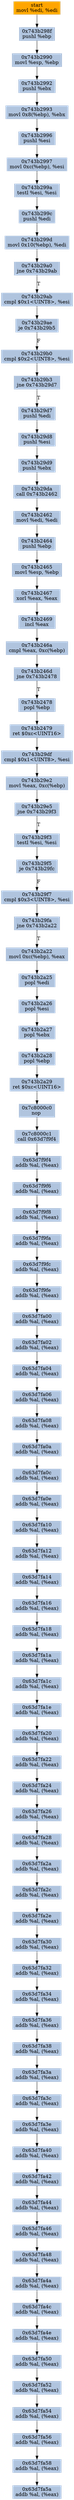 digraph G {
node[shape=rectangle,style=filled,fillcolor=lightsteelblue,color=lightsteelblue]
bgcolor="transparent"
a0x743b298dmovl_edi_edi[label="start\nmovl %edi, %edi",color="lightgrey",fillcolor="orange"];
a0x743b298fpushl_ebp[label="0x743b298f\npushl %ebp"];
a0x743b2990movl_esp_ebp[label="0x743b2990\nmovl %esp, %ebp"];
a0x743b2992pushl_ebx[label="0x743b2992\npushl %ebx"];
a0x743b2993movl_0x8ebp__ebx[label="0x743b2993\nmovl 0x8(%ebp), %ebx"];
a0x743b2996pushl_esi[label="0x743b2996\npushl %esi"];
a0x743b2997movl_0xcebp__esi[label="0x743b2997\nmovl 0xc(%ebp), %esi"];
a0x743b299atestl_esi_esi[label="0x743b299a\ntestl %esi, %esi"];
a0x743b299cpushl_edi[label="0x743b299c\npushl %edi"];
a0x743b299dmovl_0x10ebp__edi[label="0x743b299d\nmovl 0x10(%ebp), %edi"];
a0x743b29a0jne_0x743b29ab[label="0x743b29a0\njne 0x743b29ab"];
a0x743b29abcmpl_0x1UINT8_esi[label="0x743b29ab\ncmpl $0x1<UINT8>, %esi"];
a0x743b29aeje_0x743b29b5[label="0x743b29ae\nje 0x743b29b5"];
a0x743b29b0cmpl_0x2UINT8_esi[label="0x743b29b0\ncmpl $0x2<UINT8>, %esi"];
a0x743b29b3jne_0x743b29d7[label="0x743b29b3\njne 0x743b29d7"];
a0x743b29d7pushl_edi[label="0x743b29d7\npushl %edi"];
a0x743b29d8pushl_esi[label="0x743b29d8\npushl %esi"];
a0x743b29d9pushl_ebx[label="0x743b29d9\npushl %ebx"];
a0x743b29dacall_0x743b2462[label="0x743b29da\ncall 0x743b2462"];
a0x743b2462movl_edi_edi[label="0x743b2462\nmovl %edi, %edi"];
a0x743b2464pushl_ebp[label="0x743b2464\npushl %ebp"];
a0x743b2465movl_esp_ebp[label="0x743b2465\nmovl %esp, %ebp"];
a0x743b2467xorl_eax_eax[label="0x743b2467\nxorl %eax, %eax"];
a0x743b2469incl_eax[label="0x743b2469\nincl %eax"];
a0x743b246acmpl_eax_0xcebp_[label="0x743b246a\ncmpl %eax, 0xc(%ebp)"];
a0x743b246djne_0x743b2478[label="0x743b246d\njne 0x743b2478"];
a0x743b2478popl_ebp[label="0x743b2478\npopl %ebp"];
a0x743b2479ret_0xcUINT16[label="0x743b2479\nret $0xc<UINT16>"];
a0x743b29dfcmpl_0x1UINT8_esi[label="0x743b29df\ncmpl $0x1<UINT8>, %esi"];
a0x743b29e2movl_eax_0xcebp_[label="0x743b29e2\nmovl %eax, 0xc(%ebp)"];
a0x743b29e5jne_0x743b29f3[label="0x743b29e5\njne 0x743b29f3"];
a0x743b29f3testl_esi_esi[label="0x743b29f3\ntestl %esi, %esi"];
a0x743b29f5je_0x743b29fc[label="0x743b29f5\nje 0x743b29fc"];
a0x743b29f7cmpl_0x3UINT8_esi[label="0x743b29f7\ncmpl $0x3<UINT8>, %esi"];
a0x743b29fajne_0x743b2a22[label="0x743b29fa\njne 0x743b2a22"];
a0x743b2a22movl_0xcebp__eax[label="0x743b2a22\nmovl 0xc(%ebp), %eax"];
a0x743b2a25popl_edi[label="0x743b2a25\npopl %edi"];
a0x743b2a26popl_esi[label="0x743b2a26\npopl %esi"];
a0x743b2a27popl_ebx[label="0x743b2a27\npopl %ebx"];
a0x743b2a28popl_ebp[label="0x743b2a28\npopl %ebp"];
a0x743b2a29ret_0xcUINT16[label="0x743b2a29\nret $0xc<UINT16>"];
a0x7c8000c0nop_[label="0x7c8000c0\nnop "];
a0x7c8000c1call_0x63d7f9f4[label="0x7c8000c1\ncall 0x63d7f9f4"];
a0x63d7f9f4addb_al_eax_[label="0x63d7f9f4\naddb %al, (%eax)"];
a0x63d7f9f6addb_al_eax_[label="0x63d7f9f6\naddb %al, (%eax)"];
a0x63d7f9f8addb_al_eax_[label="0x63d7f9f8\naddb %al, (%eax)"];
a0x63d7f9faaddb_al_eax_[label="0x63d7f9fa\naddb %al, (%eax)"];
a0x63d7f9fcaddb_al_eax_[label="0x63d7f9fc\naddb %al, (%eax)"];
a0x63d7f9feaddb_al_eax_[label="0x63d7f9fe\naddb %al, (%eax)"];
a0x63d7fa00addb_al_eax_[label="0x63d7fa00\naddb %al, (%eax)"];
a0x63d7fa02addb_al_eax_[label="0x63d7fa02\naddb %al, (%eax)"];
a0x63d7fa04addb_al_eax_[label="0x63d7fa04\naddb %al, (%eax)"];
a0x63d7fa06addb_al_eax_[label="0x63d7fa06\naddb %al, (%eax)"];
a0x63d7fa08addb_al_eax_[label="0x63d7fa08\naddb %al, (%eax)"];
a0x63d7fa0aaddb_al_eax_[label="0x63d7fa0a\naddb %al, (%eax)"];
a0x63d7fa0caddb_al_eax_[label="0x63d7fa0c\naddb %al, (%eax)"];
a0x63d7fa0eaddb_al_eax_[label="0x63d7fa0e\naddb %al, (%eax)"];
a0x63d7fa10addb_al_eax_[label="0x63d7fa10\naddb %al, (%eax)"];
a0x63d7fa12addb_al_eax_[label="0x63d7fa12\naddb %al, (%eax)"];
a0x63d7fa14addb_al_eax_[label="0x63d7fa14\naddb %al, (%eax)"];
a0x63d7fa16addb_al_eax_[label="0x63d7fa16\naddb %al, (%eax)"];
a0x63d7fa18addb_al_eax_[label="0x63d7fa18\naddb %al, (%eax)"];
a0x63d7fa1aaddb_al_eax_[label="0x63d7fa1a\naddb %al, (%eax)"];
a0x63d7fa1caddb_al_eax_[label="0x63d7fa1c\naddb %al, (%eax)"];
a0x63d7fa1eaddb_al_eax_[label="0x63d7fa1e\naddb %al, (%eax)"];
a0x63d7fa20addb_al_eax_[label="0x63d7fa20\naddb %al, (%eax)"];
a0x63d7fa22addb_al_eax_[label="0x63d7fa22\naddb %al, (%eax)"];
a0x63d7fa24addb_al_eax_[label="0x63d7fa24\naddb %al, (%eax)"];
a0x63d7fa26addb_al_eax_[label="0x63d7fa26\naddb %al, (%eax)"];
a0x63d7fa28addb_al_eax_[label="0x63d7fa28\naddb %al, (%eax)"];
a0x63d7fa2aaddb_al_eax_[label="0x63d7fa2a\naddb %al, (%eax)"];
a0x63d7fa2caddb_al_eax_[label="0x63d7fa2c\naddb %al, (%eax)"];
a0x63d7fa2eaddb_al_eax_[label="0x63d7fa2e\naddb %al, (%eax)"];
a0x63d7fa30addb_al_eax_[label="0x63d7fa30\naddb %al, (%eax)"];
a0x63d7fa32addb_al_eax_[label="0x63d7fa32\naddb %al, (%eax)"];
a0x63d7fa34addb_al_eax_[label="0x63d7fa34\naddb %al, (%eax)"];
a0x63d7fa36addb_al_eax_[label="0x63d7fa36\naddb %al, (%eax)"];
a0x63d7fa38addb_al_eax_[label="0x63d7fa38\naddb %al, (%eax)"];
a0x63d7fa3aaddb_al_eax_[label="0x63d7fa3a\naddb %al, (%eax)"];
a0x63d7fa3caddb_al_eax_[label="0x63d7fa3c\naddb %al, (%eax)"];
a0x63d7fa3eaddb_al_eax_[label="0x63d7fa3e\naddb %al, (%eax)"];
a0x63d7fa40addb_al_eax_[label="0x63d7fa40\naddb %al, (%eax)"];
a0x63d7fa42addb_al_eax_[label="0x63d7fa42\naddb %al, (%eax)"];
a0x63d7fa44addb_al_eax_[label="0x63d7fa44\naddb %al, (%eax)"];
a0x63d7fa46addb_al_eax_[label="0x63d7fa46\naddb %al, (%eax)"];
a0x63d7fa48addb_al_eax_[label="0x63d7fa48\naddb %al, (%eax)"];
a0x63d7fa4aaddb_al_eax_[label="0x63d7fa4a\naddb %al, (%eax)"];
a0x63d7fa4caddb_al_eax_[label="0x63d7fa4c\naddb %al, (%eax)"];
a0x63d7fa4eaddb_al_eax_[label="0x63d7fa4e\naddb %al, (%eax)"];
a0x63d7fa50addb_al_eax_[label="0x63d7fa50\naddb %al, (%eax)"];
a0x63d7fa52addb_al_eax_[label="0x63d7fa52\naddb %al, (%eax)"];
a0x63d7fa54addb_al_eax_[label="0x63d7fa54\naddb %al, (%eax)"];
a0x63d7fa56addb_al_eax_[label="0x63d7fa56\naddb %al, (%eax)"];
a0x63d7fa58addb_al_eax_[label="0x63d7fa58\naddb %al, (%eax)"];
a0x63d7fa5aaddb_al_eax_[label="0x63d7fa5a\naddb %al, (%eax)"];
a0x743b298dmovl_edi_edi -> a0x743b298fpushl_ebp [color="#000000"];
a0x743b298fpushl_ebp -> a0x743b2990movl_esp_ebp [color="#000000"];
a0x743b2990movl_esp_ebp -> a0x743b2992pushl_ebx [color="#000000"];
a0x743b2992pushl_ebx -> a0x743b2993movl_0x8ebp__ebx [color="#000000"];
a0x743b2993movl_0x8ebp__ebx -> a0x743b2996pushl_esi [color="#000000"];
a0x743b2996pushl_esi -> a0x743b2997movl_0xcebp__esi [color="#000000"];
a0x743b2997movl_0xcebp__esi -> a0x743b299atestl_esi_esi [color="#000000"];
a0x743b299atestl_esi_esi -> a0x743b299cpushl_edi [color="#000000"];
a0x743b299cpushl_edi -> a0x743b299dmovl_0x10ebp__edi [color="#000000"];
a0x743b299dmovl_0x10ebp__edi -> a0x743b29a0jne_0x743b29ab [color="#000000"];
a0x743b29a0jne_0x743b29ab -> a0x743b29abcmpl_0x1UINT8_esi [color="#000000",label="T"];
a0x743b29abcmpl_0x1UINT8_esi -> a0x743b29aeje_0x743b29b5 [color="#000000"];
a0x743b29aeje_0x743b29b5 -> a0x743b29b0cmpl_0x2UINT8_esi [color="#000000",label="F"];
a0x743b29b0cmpl_0x2UINT8_esi -> a0x743b29b3jne_0x743b29d7 [color="#000000"];
a0x743b29b3jne_0x743b29d7 -> a0x743b29d7pushl_edi [color="#000000",label="T"];
a0x743b29d7pushl_edi -> a0x743b29d8pushl_esi [color="#000000"];
a0x743b29d8pushl_esi -> a0x743b29d9pushl_ebx [color="#000000"];
a0x743b29d9pushl_ebx -> a0x743b29dacall_0x743b2462 [color="#000000"];
a0x743b29dacall_0x743b2462 -> a0x743b2462movl_edi_edi [color="#000000"];
a0x743b2462movl_edi_edi -> a0x743b2464pushl_ebp [color="#000000"];
a0x743b2464pushl_ebp -> a0x743b2465movl_esp_ebp [color="#000000"];
a0x743b2465movl_esp_ebp -> a0x743b2467xorl_eax_eax [color="#000000"];
a0x743b2467xorl_eax_eax -> a0x743b2469incl_eax [color="#000000"];
a0x743b2469incl_eax -> a0x743b246acmpl_eax_0xcebp_ [color="#000000"];
a0x743b246acmpl_eax_0xcebp_ -> a0x743b246djne_0x743b2478 [color="#000000"];
a0x743b246djne_0x743b2478 -> a0x743b2478popl_ebp [color="#000000",label="T"];
a0x743b2478popl_ebp -> a0x743b2479ret_0xcUINT16 [color="#000000"];
a0x743b2479ret_0xcUINT16 -> a0x743b29dfcmpl_0x1UINT8_esi [color="#000000"];
a0x743b29dfcmpl_0x1UINT8_esi -> a0x743b29e2movl_eax_0xcebp_ [color="#000000"];
a0x743b29e2movl_eax_0xcebp_ -> a0x743b29e5jne_0x743b29f3 [color="#000000"];
a0x743b29e5jne_0x743b29f3 -> a0x743b29f3testl_esi_esi [color="#000000",label="T"];
a0x743b29f3testl_esi_esi -> a0x743b29f5je_0x743b29fc [color="#000000"];
a0x743b29f5je_0x743b29fc -> a0x743b29f7cmpl_0x3UINT8_esi [color="#000000",label="F"];
a0x743b29f7cmpl_0x3UINT8_esi -> a0x743b29fajne_0x743b2a22 [color="#000000"];
a0x743b29fajne_0x743b2a22 -> a0x743b2a22movl_0xcebp__eax [color="#000000",label="T"];
a0x743b2a22movl_0xcebp__eax -> a0x743b2a25popl_edi [color="#000000"];
a0x743b2a25popl_edi -> a0x743b2a26popl_esi [color="#000000"];
a0x743b2a26popl_esi -> a0x743b2a27popl_ebx [color="#000000"];
a0x743b2a27popl_ebx -> a0x743b2a28popl_ebp [color="#000000"];
a0x743b2a28popl_ebp -> a0x743b2a29ret_0xcUINT16 [color="#000000"];
a0x743b2a29ret_0xcUINT16 -> a0x7c8000c0nop_ [color="#000000"];
a0x7c8000c0nop_ -> a0x7c8000c1call_0x63d7f9f4 [color="#000000"];
a0x7c8000c1call_0x63d7f9f4 -> a0x63d7f9f4addb_al_eax_ [color="#000000"];
a0x63d7f9f4addb_al_eax_ -> a0x63d7f9f6addb_al_eax_ [color="#000000"];
a0x63d7f9f6addb_al_eax_ -> a0x63d7f9f8addb_al_eax_ [color="#000000"];
a0x63d7f9f8addb_al_eax_ -> a0x63d7f9faaddb_al_eax_ [color="#000000"];
a0x63d7f9faaddb_al_eax_ -> a0x63d7f9fcaddb_al_eax_ [color="#000000"];
a0x63d7f9fcaddb_al_eax_ -> a0x63d7f9feaddb_al_eax_ [color="#000000"];
a0x63d7f9feaddb_al_eax_ -> a0x63d7fa00addb_al_eax_ [color="#000000"];
a0x63d7fa00addb_al_eax_ -> a0x63d7fa02addb_al_eax_ [color="#000000"];
a0x63d7fa02addb_al_eax_ -> a0x63d7fa04addb_al_eax_ [color="#000000"];
a0x63d7fa04addb_al_eax_ -> a0x63d7fa06addb_al_eax_ [color="#000000"];
a0x63d7fa06addb_al_eax_ -> a0x63d7fa08addb_al_eax_ [color="#000000"];
a0x63d7fa08addb_al_eax_ -> a0x63d7fa0aaddb_al_eax_ [color="#000000"];
a0x63d7fa0aaddb_al_eax_ -> a0x63d7fa0caddb_al_eax_ [color="#000000"];
a0x63d7fa0caddb_al_eax_ -> a0x63d7fa0eaddb_al_eax_ [color="#000000"];
a0x63d7fa0eaddb_al_eax_ -> a0x63d7fa10addb_al_eax_ [color="#000000"];
a0x63d7fa10addb_al_eax_ -> a0x63d7fa12addb_al_eax_ [color="#000000"];
a0x63d7fa12addb_al_eax_ -> a0x63d7fa14addb_al_eax_ [color="#000000"];
a0x63d7fa14addb_al_eax_ -> a0x63d7fa16addb_al_eax_ [color="#000000"];
a0x63d7fa16addb_al_eax_ -> a0x63d7fa18addb_al_eax_ [color="#000000"];
a0x63d7fa18addb_al_eax_ -> a0x63d7fa1aaddb_al_eax_ [color="#000000"];
a0x63d7fa1aaddb_al_eax_ -> a0x63d7fa1caddb_al_eax_ [color="#000000"];
a0x63d7fa1caddb_al_eax_ -> a0x63d7fa1eaddb_al_eax_ [color="#000000"];
a0x63d7fa1eaddb_al_eax_ -> a0x63d7fa20addb_al_eax_ [color="#000000"];
a0x63d7fa20addb_al_eax_ -> a0x63d7fa22addb_al_eax_ [color="#000000"];
a0x63d7fa22addb_al_eax_ -> a0x63d7fa24addb_al_eax_ [color="#000000"];
a0x63d7fa24addb_al_eax_ -> a0x63d7fa26addb_al_eax_ [color="#000000"];
a0x63d7fa26addb_al_eax_ -> a0x63d7fa28addb_al_eax_ [color="#000000"];
a0x63d7fa28addb_al_eax_ -> a0x63d7fa2aaddb_al_eax_ [color="#000000"];
a0x63d7fa2aaddb_al_eax_ -> a0x63d7fa2caddb_al_eax_ [color="#000000"];
a0x63d7fa2caddb_al_eax_ -> a0x63d7fa2eaddb_al_eax_ [color="#000000"];
a0x63d7fa2eaddb_al_eax_ -> a0x63d7fa30addb_al_eax_ [color="#000000"];
a0x63d7fa30addb_al_eax_ -> a0x63d7fa32addb_al_eax_ [color="#000000"];
a0x63d7fa32addb_al_eax_ -> a0x63d7fa34addb_al_eax_ [color="#000000"];
a0x63d7fa34addb_al_eax_ -> a0x63d7fa36addb_al_eax_ [color="#000000"];
a0x63d7fa36addb_al_eax_ -> a0x63d7fa38addb_al_eax_ [color="#000000"];
a0x63d7fa38addb_al_eax_ -> a0x63d7fa3aaddb_al_eax_ [color="#000000"];
a0x63d7fa3aaddb_al_eax_ -> a0x63d7fa3caddb_al_eax_ [color="#000000"];
a0x63d7fa3caddb_al_eax_ -> a0x63d7fa3eaddb_al_eax_ [color="#000000"];
a0x63d7fa3eaddb_al_eax_ -> a0x63d7fa40addb_al_eax_ [color="#000000"];
a0x63d7fa40addb_al_eax_ -> a0x63d7fa42addb_al_eax_ [color="#000000"];
a0x63d7fa42addb_al_eax_ -> a0x63d7fa44addb_al_eax_ [color="#000000"];
a0x63d7fa44addb_al_eax_ -> a0x63d7fa46addb_al_eax_ [color="#000000"];
a0x63d7fa46addb_al_eax_ -> a0x63d7fa48addb_al_eax_ [color="#000000"];
a0x63d7fa48addb_al_eax_ -> a0x63d7fa4aaddb_al_eax_ [color="#000000"];
a0x63d7fa4aaddb_al_eax_ -> a0x63d7fa4caddb_al_eax_ [color="#000000"];
a0x63d7fa4caddb_al_eax_ -> a0x63d7fa4eaddb_al_eax_ [color="#000000"];
a0x63d7fa4eaddb_al_eax_ -> a0x63d7fa50addb_al_eax_ [color="#000000"];
a0x63d7fa50addb_al_eax_ -> a0x63d7fa52addb_al_eax_ [color="#000000"];
a0x63d7fa52addb_al_eax_ -> a0x63d7fa54addb_al_eax_ [color="#000000"];
a0x63d7fa54addb_al_eax_ -> a0x63d7fa56addb_al_eax_ [color="#000000"];
a0x63d7fa56addb_al_eax_ -> a0x63d7fa58addb_al_eax_ [color="#000000"];
a0x63d7fa58addb_al_eax_ -> a0x63d7fa5aaddb_al_eax_ [color="#000000"];
}
